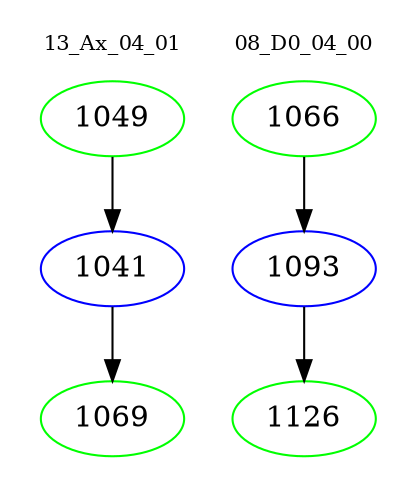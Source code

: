digraph{
subgraph cluster_0 {
color = white
label = "13_Ax_04_01";
fontsize=10;
T0_1049 [label="1049", color="green"]
T0_1049 -> T0_1041 [color="black"]
T0_1041 [label="1041", color="blue"]
T0_1041 -> T0_1069 [color="black"]
T0_1069 [label="1069", color="green"]
}
subgraph cluster_1 {
color = white
label = "08_D0_04_00";
fontsize=10;
T1_1066 [label="1066", color="green"]
T1_1066 -> T1_1093 [color="black"]
T1_1093 [label="1093", color="blue"]
T1_1093 -> T1_1126 [color="black"]
T1_1126 [label="1126", color="green"]
}
}
